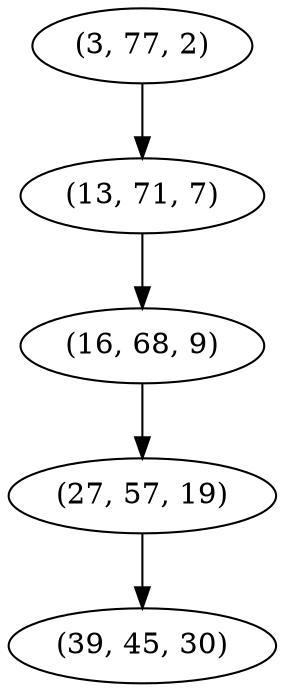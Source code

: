 digraph tree {
    "(3, 77, 2)";
    "(13, 71, 7)";
    "(16, 68, 9)";
    "(27, 57, 19)";
    "(39, 45, 30)";
    "(3, 77, 2)" -> "(13, 71, 7)";
    "(13, 71, 7)" -> "(16, 68, 9)";
    "(16, 68, 9)" -> "(27, 57, 19)";
    "(27, 57, 19)" -> "(39, 45, 30)";
}
